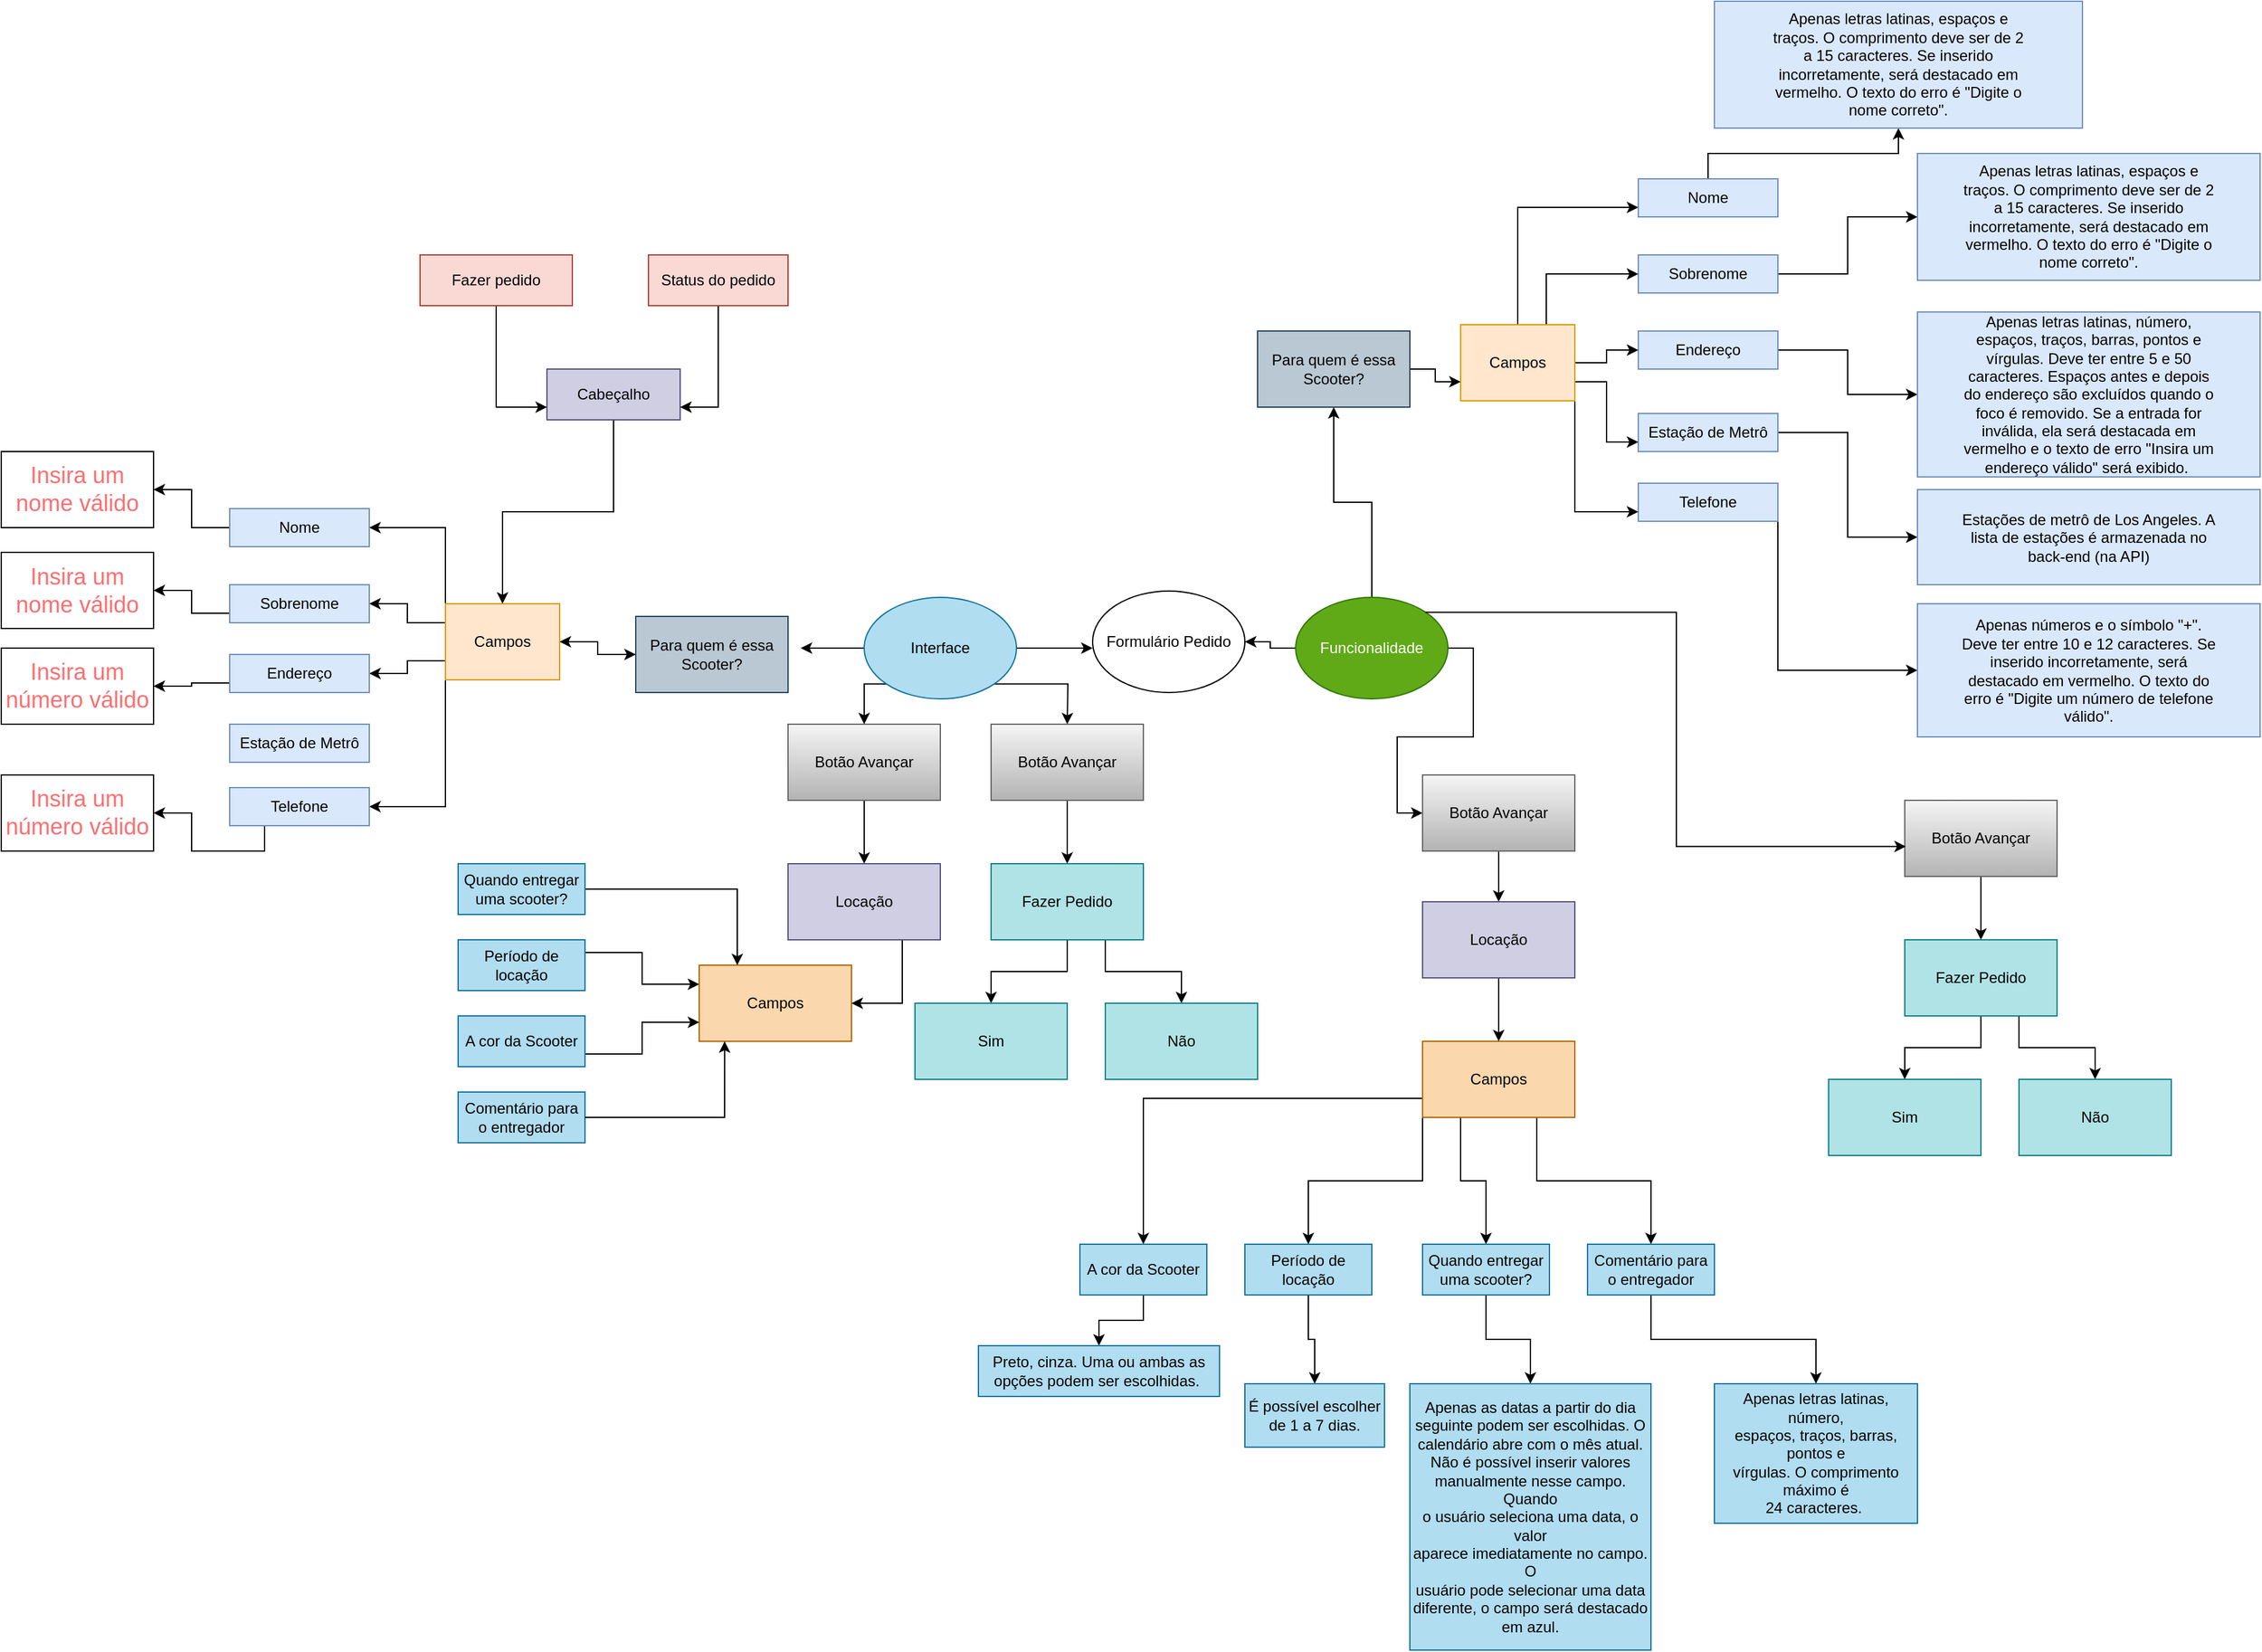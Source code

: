 <mxfile version="24.3.0" type="google">
  <diagram name="Страница — 1" id="ZIvHRaE6xj98YJD_3Kp9">
    <mxGraphModel grid="1" page="1" gridSize="10" guides="1" tooltips="1" connect="1" arrows="1" fold="1" pageScale="1" pageWidth="827" pageHeight="1169" math="0" shadow="0">
      <root>
        <mxCell id="0" />
        <mxCell id="1" parent="0" />
        <mxCell id="jHa4SxAEAKlIV_cknHeT-3" value="Formulário Pedido" style="ellipse;whiteSpace=wrap;html=1;" vertex="1" parent="1">
          <mxGeometry x="1180" y="585" width="120" height="80" as="geometry" />
        </mxCell>
        <mxCell id="jHa4SxAEAKlIV_cknHeT-9" style="edgeStyle=orthogonalEdgeStyle;rounded=0;orthogonalLoop=1;jettySize=auto;html=1;exitX=1;exitY=0.5;exitDx=0;exitDy=0;" edge="1" parent="1" source="jHa4SxAEAKlIV_cknHeT-4">
          <mxGeometry relative="1" as="geometry">
            <mxPoint x="1180" y="630" as="targetPoint" />
          </mxGeometry>
        </mxCell>
        <mxCell id="jHa4SxAEAKlIV_cknHeT-36" style="edgeStyle=orthogonalEdgeStyle;rounded=0;orthogonalLoop=1;jettySize=auto;html=1;exitX=0;exitY=0.5;exitDx=0;exitDy=0;entryX=1;entryY=0.5;entryDx=0;entryDy=0;" edge="1" parent="1" source="jHa4SxAEAKlIV_cknHeT-37" target="jHa4SxAEAKlIV_cknHeT-10">
          <mxGeometry relative="1" as="geometry" />
        </mxCell>
        <mxCell id="jHa4SxAEAKlIV_cknHeT-40" style="edgeStyle=orthogonalEdgeStyle;rounded=0;orthogonalLoop=1;jettySize=auto;html=1;exitX=0;exitY=0.5;exitDx=0;exitDy=0;" edge="1" parent="1" source="jHa4SxAEAKlIV_cknHeT-4">
          <mxGeometry relative="1" as="geometry">
            <mxPoint x="950" y="630" as="targetPoint" />
          </mxGeometry>
        </mxCell>
        <mxCell id="jHa4SxAEAKlIV_cknHeT-70" style="edgeStyle=orthogonalEdgeStyle;rounded=0;orthogonalLoop=1;jettySize=auto;html=1;exitX=0;exitY=1;exitDx=0;exitDy=0;entryX=0.5;entryY=0;entryDx=0;entryDy=0;" edge="1" parent="1" source="jHa4SxAEAKlIV_cknHeT-4" target="jHa4SxAEAKlIV_cknHeT-15">
          <mxGeometry relative="1" as="geometry" />
        </mxCell>
        <mxCell id="jHa4SxAEAKlIV_cknHeT-74" style="edgeStyle=orthogonalEdgeStyle;rounded=0;orthogonalLoop=1;jettySize=auto;html=1;exitX=1;exitY=1;exitDx=0;exitDy=0;" edge="1" parent="1" source="jHa4SxAEAKlIV_cknHeT-4">
          <mxGeometry relative="1" as="geometry">
            <mxPoint x="1160" y="690" as="targetPoint" />
          </mxGeometry>
        </mxCell>
        <mxCell id="jHa4SxAEAKlIV_cknHeT-4" value="Interface" style="ellipse;whiteSpace=wrap;html=1;fillColor=#b1ddf0;strokeColor=#10739e;" vertex="1" parent="1">
          <mxGeometry x="1000" y="590" width="120" height="80" as="geometry" />
        </mxCell>
        <mxCell id="jHa4SxAEAKlIV_cknHeT-149" style="edgeStyle=orthogonalEdgeStyle;rounded=0;orthogonalLoop=1;jettySize=auto;html=1;exitX=0.5;exitY=0;exitDx=0;exitDy=0;entryX=0.5;entryY=1;entryDx=0;entryDy=0;" edge="1" parent="1" source="jHa4SxAEAKlIV_cknHeT-5" target="jHa4SxAEAKlIV_cknHeT-146">
          <mxGeometry relative="1" as="geometry" />
        </mxCell>
        <mxCell id="jHa4SxAEAKlIV_cknHeT-150" style="edgeStyle=orthogonalEdgeStyle;rounded=0;orthogonalLoop=1;jettySize=auto;html=1;exitX=0;exitY=0.5;exitDx=0;exitDy=0;entryX=1;entryY=0.5;entryDx=0;entryDy=0;" edge="1" parent="1" source="jHa4SxAEAKlIV_cknHeT-5" target="jHa4SxAEAKlIV_cknHeT-3">
          <mxGeometry relative="1" as="geometry" />
        </mxCell>
        <mxCell id="jHa4SxAEAKlIV_cknHeT-168" style="edgeStyle=orthogonalEdgeStyle;rounded=0;orthogonalLoop=1;jettySize=auto;html=1;exitX=1;exitY=0.5;exitDx=0;exitDy=0;entryX=0;entryY=0.5;entryDx=0;entryDy=0;" edge="1" parent="1" source="jHa4SxAEAKlIV_cknHeT-5" target="jHa4SxAEAKlIV_cknHeT-152">
          <mxGeometry relative="1" as="geometry" />
        </mxCell>
        <mxCell id="jHa4SxAEAKlIV_cknHeT-5" value="Funcionalidade" style="ellipse;whiteSpace=wrap;html=1;fillColor=#60a917;fontColor=#ffffff;strokeColor=#2D7600;" vertex="1" parent="1">
          <mxGeometry x="1340" y="590" width="120" height="80" as="geometry" />
        </mxCell>
        <mxCell id="jHa4SxAEAKlIV_cknHeT-28" style="edgeStyle=orthogonalEdgeStyle;rounded=0;orthogonalLoop=1;jettySize=auto;html=1;exitX=0;exitY=0;exitDx=0;exitDy=0;entryX=1;entryY=0.5;entryDx=0;entryDy=0;" edge="1" parent="1" source="jHa4SxAEAKlIV_cknHeT-10" target="jHa4SxAEAKlIV_cknHeT-11">
          <mxGeometry relative="1" as="geometry" />
        </mxCell>
        <mxCell id="jHa4SxAEAKlIV_cknHeT-29" style="edgeStyle=orthogonalEdgeStyle;rounded=0;orthogonalLoop=1;jettySize=auto;html=1;exitX=0;exitY=0.25;exitDx=0;exitDy=0;entryX=1;entryY=0.5;entryDx=0;entryDy=0;" edge="1" parent="1" source="jHa4SxAEAKlIV_cknHeT-10" target="jHa4SxAEAKlIV_cknHeT-16">
          <mxGeometry relative="1" as="geometry" />
        </mxCell>
        <mxCell id="jHa4SxAEAKlIV_cknHeT-33" style="edgeStyle=orthogonalEdgeStyle;rounded=0;orthogonalLoop=1;jettySize=auto;html=1;exitX=0;exitY=0.75;exitDx=0;exitDy=0;entryX=1;entryY=0.5;entryDx=0;entryDy=0;" edge="1" parent="1" source="jHa4SxAEAKlIV_cknHeT-10" target="jHa4SxAEAKlIV_cknHeT-18">
          <mxGeometry relative="1" as="geometry" />
        </mxCell>
        <mxCell id="jHa4SxAEAKlIV_cknHeT-35" style="edgeStyle=orthogonalEdgeStyle;rounded=0;orthogonalLoop=1;jettySize=auto;html=1;exitX=0;exitY=1;exitDx=0;exitDy=0;entryX=1;entryY=0.5;entryDx=0;entryDy=0;" edge="1" parent="1" source="jHa4SxAEAKlIV_cknHeT-10" target="jHa4SxAEAKlIV_cknHeT-34">
          <mxGeometry relative="1" as="geometry" />
        </mxCell>
        <mxCell id="jHa4SxAEAKlIV_cknHeT-38" value="" style="edgeStyle=orthogonalEdgeStyle;rounded=0;orthogonalLoop=1;jettySize=auto;html=1;" edge="1" parent="1" source="jHa4SxAEAKlIV_cknHeT-10" target="jHa4SxAEAKlIV_cknHeT-37">
          <mxGeometry relative="1" as="geometry" />
        </mxCell>
        <mxCell id="jHa4SxAEAKlIV_cknHeT-10" value="Campos" style="rounded=0;whiteSpace=wrap;html=1;fillColor=#ffe6cc;strokeColor=#d79b00;" vertex="1" parent="1">
          <mxGeometry x="670" y="595" width="90" height="60" as="geometry" />
        </mxCell>
        <mxCell id="jHa4SxAEAKlIV_cknHeT-202" value="" style="edgeStyle=orthogonalEdgeStyle;rounded=0;orthogonalLoop=1;jettySize=auto;html=1;" edge="1" parent="1" source="jHa4SxAEAKlIV_cknHeT-11" target="jHa4SxAEAKlIV_cknHeT-201">
          <mxGeometry relative="1" as="geometry" />
        </mxCell>
        <mxCell id="jHa4SxAEAKlIV_cknHeT-11" value="Nome" style="rounded=0;whiteSpace=wrap;html=1;fillColor=#dae8fc;strokeColor=#6c8ebf;" vertex="1" parent="1">
          <mxGeometry x="500" y="520" width="110" height="30" as="geometry" />
        </mxCell>
        <mxCell id="jHa4SxAEAKlIV_cknHeT-72" value="" style="edgeStyle=orthogonalEdgeStyle;rounded=0;orthogonalLoop=1;jettySize=auto;html=1;" edge="1" parent="1" source="jHa4SxAEAKlIV_cknHeT-15" target="jHa4SxAEAKlIV_cknHeT-71">
          <mxGeometry relative="1" as="geometry" />
        </mxCell>
        <mxCell id="jHa4SxAEAKlIV_cknHeT-15" value="Botão Avançar" style="rounded=0;whiteSpace=wrap;html=1;fillColor=#f5f5f5;gradientColor=#b3b3b3;strokeColor=#666666;" vertex="1" parent="1">
          <mxGeometry x="940" y="690" width="120" height="60" as="geometry" />
        </mxCell>
        <mxCell id="jHa4SxAEAKlIV_cknHeT-217" style="edgeStyle=orthogonalEdgeStyle;rounded=0;orthogonalLoop=1;jettySize=auto;html=1;exitX=0;exitY=0.75;exitDx=0;exitDy=0;entryX=1;entryY=0.5;entryDx=0;entryDy=0;" edge="1" parent="1" source="jHa4SxAEAKlIV_cknHeT-16" target="jHa4SxAEAKlIV_cknHeT-208">
          <mxGeometry relative="1" as="geometry" />
        </mxCell>
        <mxCell id="jHa4SxAEAKlIV_cknHeT-16" value="Sobrenome" style="rounded=0;whiteSpace=wrap;html=1;fillColor=#dae8fc;strokeColor=#6c8ebf;" vertex="1" parent="1">
          <mxGeometry x="500" y="580" width="110" height="30" as="geometry" />
        </mxCell>
        <mxCell id="jHa4SxAEAKlIV_cknHeT-216" style="edgeStyle=orthogonalEdgeStyle;rounded=0;orthogonalLoop=1;jettySize=auto;html=1;exitX=0;exitY=0.75;exitDx=0;exitDy=0;entryX=1;entryY=0.5;entryDx=0;entryDy=0;" edge="1" parent="1" source="jHa4SxAEAKlIV_cknHeT-18" target="jHa4SxAEAKlIV_cknHeT-210">
          <mxGeometry relative="1" as="geometry" />
        </mxCell>
        <mxCell id="jHa4SxAEAKlIV_cknHeT-18" value="Endereço" style="rounded=0;whiteSpace=wrap;html=1;fillColor=#dae8fc;strokeColor=#6c8ebf;" vertex="1" parent="1">
          <mxGeometry x="500" y="635" width="110" height="30" as="geometry" />
        </mxCell>
        <mxCell id="jHa4SxAEAKlIV_cknHeT-19" value="&lt;div&gt;&lt;br&gt;&lt;/div&gt;Estação de Metrô&lt;div&gt;&lt;br&gt;&lt;/div&gt;" style="rounded=0;whiteSpace=wrap;html=1;fillColor=#dae8fc;strokeColor=#6c8ebf;" vertex="1" parent="1">
          <mxGeometry x="500" y="690" width="110" height="30" as="geometry" />
        </mxCell>
        <mxCell id="jHa4SxAEAKlIV_cknHeT-27" style="edgeStyle=orthogonalEdgeStyle;rounded=0;orthogonalLoop=1;jettySize=auto;html=1;exitX=0.5;exitY=1;exitDx=0;exitDy=0;entryX=0.5;entryY=0;entryDx=0;entryDy=0;" edge="1" parent="1" source="jHa4SxAEAKlIV_cknHeT-20" target="jHa4SxAEAKlIV_cknHeT-10">
          <mxGeometry relative="1" as="geometry" />
        </mxCell>
        <mxCell id="jHa4SxAEAKlIV_cknHeT-20" value="Cabeçalho" style="rounded=0;whiteSpace=wrap;html=1;fillColor=#d0cee2;strokeColor=#56517e;" vertex="1" parent="1">
          <mxGeometry x="750" y="410" width="105" height="40" as="geometry" />
        </mxCell>
        <mxCell id="jHa4SxAEAKlIV_cknHeT-26" style="edgeStyle=orthogonalEdgeStyle;rounded=0;orthogonalLoop=1;jettySize=auto;html=1;exitX=0.5;exitY=1;exitDx=0;exitDy=0;entryX=1;entryY=0.75;entryDx=0;entryDy=0;" edge="1" parent="1" source="jHa4SxAEAKlIV_cknHeT-21" target="jHa4SxAEAKlIV_cknHeT-20">
          <mxGeometry relative="1" as="geometry" />
        </mxCell>
        <mxCell id="jHa4SxAEAKlIV_cknHeT-21" value="Status do pedido" style="rounded=0;whiteSpace=wrap;html=1;fillColor=#fad9d5;strokeColor=#ae4132;" vertex="1" parent="1">
          <mxGeometry x="830" y="320" width="110" height="40" as="geometry" />
        </mxCell>
        <mxCell id="jHa4SxAEAKlIV_cknHeT-25" style="edgeStyle=orthogonalEdgeStyle;rounded=0;orthogonalLoop=1;jettySize=auto;html=1;exitX=0.5;exitY=1;exitDx=0;exitDy=0;entryX=0;entryY=0.75;entryDx=0;entryDy=0;" edge="1" parent="1" source="jHa4SxAEAKlIV_cknHeT-22" target="jHa4SxAEAKlIV_cknHeT-20">
          <mxGeometry relative="1" as="geometry" />
        </mxCell>
        <mxCell id="jHa4SxAEAKlIV_cknHeT-22" value="Fazer pedido" style="rounded=0;whiteSpace=wrap;html=1;fillColor=#fad9d5;strokeColor=#ae4132;" vertex="1" parent="1">
          <mxGeometry x="650" y="320" width="120" height="40" as="geometry" />
        </mxCell>
        <mxCell id="jHa4SxAEAKlIV_cknHeT-214" style="edgeStyle=orthogonalEdgeStyle;rounded=0;orthogonalLoop=1;jettySize=auto;html=1;exitX=0.25;exitY=1;exitDx=0;exitDy=0;entryX=1;entryY=0.5;entryDx=0;entryDy=0;" edge="1" parent="1" source="jHa4SxAEAKlIV_cknHeT-34" target="jHa4SxAEAKlIV_cknHeT-212">
          <mxGeometry relative="1" as="geometry" />
        </mxCell>
        <mxCell id="jHa4SxAEAKlIV_cknHeT-34" value="Telefone" style="rounded=0;whiteSpace=wrap;html=1;fillColor=#dae8fc;strokeColor=#6c8ebf;" vertex="1" parent="1">
          <mxGeometry x="500" y="740" width="110" height="30" as="geometry" />
        </mxCell>
        <mxCell id="jHa4SxAEAKlIV_cknHeT-37" value="Para quem é essa Scooter?" style="whiteSpace=wrap;html=1;fillColor=#bac8d3;strokeColor=#23445d;rounded=0;" vertex="1" parent="1">
          <mxGeometry x="820" y="605" width="120" height="60" as="geometry" />
        </mxCell>
        <mxCell id="jHa4SxAEAKlIV_cknHeT-43" value="Campos" style="rounded=0;whiteSpace=wrap;html=1;fillColor=#fad7ac;strokeColor=#b46504;" vertex="1" parent="1">
          <mxGeometry x="870" y="880" width="120" height="60" as="geometry" />
        </mxCell>
        <mxCell id="jHa4SxAEAKlIV_cknHeT-50" style="edgeStyle=orthogonalEdgeStyle;rounded=0;orthogonalLoop=1;jettySize=auto;html=1;exitX=1;exitY=0.5;exitDx=0;exitDy=0;entryX=0.25;entryY=0;entryDx=0;entryDy=0;" edge="1" parent="1" source="jHa4SxAEAKlIV_cknHeT-48" target="jHa4SxAEAKlIV_cknHeT-43">
          <mxGeometry relative="1" as="geometry" />
        </mxCell>
        <mxCell id="jHa4SxAEAKlIV_cknHeT-48" value="Quando entregar uma scooter?" style="rounded=0;whiteSpace=wrap;html=1;fillColor=#b1ddf0;strokeColor=#10739e;" vertex="1" parent="1">
          <mxGeometry x="680" y="800" width="100" height="40" as="geometry" />
        </mxCell>
        <mxCell id="jHa4SxAEAKlIV_cknHeT-61" style="edgeStyle=orthogonalEdgeStyle;rounded=0;orthogonalLoop=1;jettySize=auto;html=1;exitX=1;exitY=0.25;exitDx=0;exitDy=0;entryX=0;entryY=0.25;entryDx=0;entryDy=0;" edge="1" parent="1" source="jHa4SxAEAKlIV_cknHeT-51" target="jHa4SxAEAKlIV_cknHeT-43">
          <mxGeometry relative="1" as="geometry" />
        </mxCell>
        <mxCell id="jHa4SxAEAKlIV_cknHeT-51" value="Período de locação" style="rounded=0;whiteSpace=wrap;html=1;fillColor=#b1ddf0;strokeColor=#10739e;" vertex="1" parent="1">
          <mxGeometry x="680" y="860" width="100" height="40" as="geometry" />
        </mxCell>
        <mxCell id="jHa4SxAEAKlIV_cknHeT-179" style="edgeStyle=orthogonalEdgeStyle;rounded=0;orthogonalLoop=1;jettySize=auto;html=1;exitX=1;exitY=0.75;exitDx=0;exitDy=0;entryX=0;entryY=0.75;entryDx=0;entryDy=0;" edge="1" parent="1" source="jHa4SxAEAKlIV_cknHeT-52" target="jHa4SxAEAKlIV_cknHeT-43">
          <mxGeometry relative="1" as="geometry" />
        </mxCell>
        <mxCell id="jHa4SxAEAKlIV_cknHeT-52" value="A cor da Scooter" style="rounded=0;whiteSpace=wrap;html=1;fillColor=#b1ddf0;strokeColor=#10739e;" vertex="1" parent="1">
          <mxGeometry x="680" y="920" width="100" height="40" as="geometry" />
        </mxCell>
        <mxCell id="jHa4SxAEAKlIV_cknHeT-53" value="Comentário para o entregador" style="rounded=0;whiteSpace=wrap;html=1;fillColor=#b1ddf0;strokeColor=#10739e;" vertex="1" parent="1">
          <mxGeometry x="680" y="980" width="100" height="40" as="geometry" />
        </mxCell>
        <mxCell id="jHa4SxAEAKlIV_cknHeT-63" style="edgeStyle=orthogonalEdgeStyle;rounded=0;orthogonalLoop=1;jettySize=auto;html=1;exitX=1;exitY=0.5;exitDx=0;exitDy=0;entryX=0.167;entryY=1;entryDx=0;entryDy=0;entryPerimeter=0;" edge="1" parent="1" source="jHa4SxAEAKlIV_cknHeT-53" target="jHa4SxAEAKlIV_cknHeT-43">
          <mxGeometry relative="1" as="geometry" />
        </mxCell>
        <mxCell id="jHa4SxAEAKlIV_cknHeT-73" style="edgeStyle=orthogonalEdgeStyle;rounded=0;orthogonalLoop=1;jettySize=auto;html=1;exitX=0.75;exitY=1;exitDx=0;exitDy=0;entryX=1;entryY=0.5;entryDx=0;entryDy=0;" edge="1" parent="1" source="jHa4SxAEAKlIV_cknHeT-71" target="jHa4SxAEAKlIV_cknHeT-43">
          <mxGeometry relative="1" as="geometry" />
        </mxCell>
        <mxCell id="jHa4SxAEAKlIV_cknHeT-71" value="Locação" style="rounded=0;whiteSpace=wrap;html=1;fillColor=#d0cee2;strokeColor=#56517e;" vertex="1" parent="1">
          <mxGeometry x="940" y="800" width="120" height="60" as="geometry" />
        </mxCell>
        <mxCell id="jHa4SxAEAKlIV_cknHeT-78" value="" style="edgeStyle=orthogonalEdgeStyle;rounded=0;orthogonalLoop=1;jettySize=auto;html=1;" edge="1" parent="1" source="jHa4SxAEAKlIV_cknHeT-75" target="jHa4SxAEAKlIV_cknHeT-77">
          <mxGeometry relative="1" as="geometry" />
        </mxCell>
        <mxCell id="jHa4SxAEAKlIV_cknHeT-75" value="Botão Avançar" style="rounded=0;whiteSpace=wrap;html=1;fillColor=#f5f5f5;gradientColor=#b3b3b3;strokeColor=#666666;" vertex="1" parent="1">
          <mxGeometry x="1100" y="690" width="120" height="60" as="geometry" />
        </mxCell>
        <mxCell id="jHa4SxAEAKlIV_cknHeT-80" value="" style="edgeStyle=orthogonalEdgeStyle;rounded=0;orthogonalLoop=1;jettySize=auto;html=1;" edge="1" parent="1" source="jHa4SxAEAKlIV_cknHeT-77" target="jHa4SxAEAKlIV_cknHeT-79">
          <mxGeometry relative="1" as="geometry" />
        </mxCell>
        <mxCell id="jHa4SxAEAKlIV_cknHeT-83" style="edgeStyle=orthogonalEdgeStyle;rounded=0;orthogonalLoop=1;jettySize=auto;html=1;exitX=0.75;exitY=1;exitDx=0;exitDy=0;entryX=0.5;entryY=0;entryDx=0;entryDy=0;" edge="1" parent="1" source="jHa4SxAEAKlIV_cknHeT-77" target="jHa4SxAEAKlIV_cknHeT-81">
          <mxGeometry relative="1" as="geometry" />
        </mxCell>
        <mxCell id="jHa4SxAEAKlIV_cknHeT-77" value="Fazer Pedido" style="rounded=0;whiteSpace=wrap;html=1;fillColor=#b0e3e6;strokeColor=#0e8088;" vertex="1" parent="1">
          <mxGeometry x="1100" y="800" width="120" height="60" as="geometry" />
        </mxCell>
        <mxCell id="jHa4SxAEAKlIV_cknHeT-79" value="Sim" style="rounded=0;whiteSpace=wrap;html=1;fillColor=#b0e3e6;strokeColor=#0e8088;" vertex="1" parent="1">
          <mxGeometry x="1040" y="910" width="120" height="60" as="geometry" />
        </mxCell>
        <mxCell id="jHa4SxAEAKlIV_cknHeT-81" value="Não" style="rounded=0;whiteSpace=wrap;html=1;fillColor=#b0e3e6;strokeColor=#0e8088;" vertex="1" parent="1">
          <mxGeometry x="1190" y="910" width="120" height="60" as="geometry" />
        </mxCell>
        <mxCell id="jHa4SxAEAKlIV_cknHeT-123" value="" style="edgeStyle=orthogonalEdgeStyle;rounded=0;orthogonalLoop=1;jettySize=auto;html=1;" edge="1" parent="1" source="jHa4SxAEAKlIV_cknHeT-93" target="jHa4SxAEAKlIV_cknHeT-122">
          <mxGeometry relative="1" as="geometry" />
        </mxCell>
        <mxCell id="jHa4SxAEAKlIV_cknHeT-93" value="Nome" style="rounded=0;whiteSpace=wrap;html=1;fillColor=#dae8fc;strokeColor=#6c8ebf;" vertex="1" parent="1">
          <mxGeometry x="1610" y="260" width="110" height="30" as="geometry" />
        </mxCell>
        <mxCell id="jHa4SxAEAKlIV_cknHeT-126" value="" style="edgeStyle=orthogonalEdgeStyle;rounded=0;orthogonalLoop=1;jettySize=auto;html=1;" edge="1" parent="1" source="jHa4SxAEAKlIV_cknHeT-94" target="jHa4SxAEAKlIV_cknHeT-125">
          <mxGeometry relative="1" as="geometry" />
        </mxCell>
        <mxCell id="jHa4SxAEAKlIV_cknHeT-94" value="Sobrenome" style="rounded=0;whiteSpace=wrap;html=1;fillColor=#dae8fc;strokeColor=#6c8ebf;" vertex="1" parent="1">
          <mxGeometry x="1610" y="320" width="110" height="30" as="geometry" />
        </mxCell>
        <mxCell id="jHa4SxAEAKlIV_cknHeT-128" value="" style="edgeStyle=orthogonalEdgeStyle;rounded=0;orthogonalLoop=1;jettySize=auto;html=1;" edge="1" parent="1" source="jHa4SxAEAKlIV_cknHeT-95" target="jHa4SxAEAKlIV_cknHeT-127">
          <mxGeometry relative="1" as="geometry" />
        </mxCell>
        <mxCell id="jHa4SxAEAKlIV_cknHeT-95" value="Endereço" style="rounded=0;whiteSpace=wrap;html=1;fillColor=#dae8fc;strokeColor=#6c8ebf;" vertex="1" parent="1">
          <mxGeometry x="1610" y="380" width="110" height="30" as="geometry" />
        </mxCell>
        <mxCell id="jHa4SxAEAKlIV_cknHeT-133" style="edgeStyle=orthogonalEdgeStyle;rounded=0;orthogonalLoop=1;jettySize=auto;html=1;exitX=1;exitY=0.5;exitDx=0;exitDy=0;entryX=0;entryY=0.5;entryDx=0;entryDy=0;" edge="1" parent="1" source="jHa4SxAEAKlIV_cknHeT-96" target="jHa4SxAEAKlIV_cknHeT-131">
          <mxGeometry relative="1" as="geometry" />
        </mxCell>
        <mxCell id="jHa4SxAEAKlIV_cknHeT-96" value="&lt;div&gt;&lt;br&gt;&lt;/div&gt;Estação de Metrô&lt;div&gt;&lt;br&gt;&lt;/div&gt;" style="rounded=0;whiteSpace=wrap;html=1;fillColor=#dae8fc;strokeColor=#6c8ebf;" vertex="1" parent="1">
          <mxGeometry x="1610" y="445" width="110" height="30" as="geometry" />
        </mxCell>
        <mxCell id="jHa4SxAEAKlIV_cknHeT-138" style="edgeStyle=orthogonalEdgeStyle;rounded=0;orthogonalLoop=1;jettySize=auto;html=1;exitX=1;exitY=1;exitDx=0;exitDy=0;entryX=0;entryY=0.5;entryDx=0;entryDy=0;" edge="1" parent="1" source="jHa4SxAEAKlIV_cknHeT-97" target="jHa4SxAEAKlIV_cknHeT-135">
          <mxGeometry relative="1" as="geometry" />
        </mxCell>
        <mxCell id="jHa4SxAEAKlIV_cknHeT-97" value="Telefone" style="rounded=0;whiteSpace=wrap;html=1;fillColor=#dae8fc;strokeColor=#6c8ebf;" vertex="1" parent="1">
          <mxGeometry x="1610" y="500" width="110" height="30" as="geometry" />
        </mxCell>
        <mxCell id="jHa4SxAEAKlIV_cknHeT-118" value="Para quem é essa Scooter?" style="whiteSpace=wrap;html=1;fillColor=#bac8d3;strokeColor=#23445d;rounded=0;" vertex="1" parent="1">
          <mxGeometry x="820" y="605" width="120" height="60" as="geometry" />
        </mxCell>
        <mxCell id="jHa4SxAEAKlIV_cknHeT-122" value="Apenas letras latinas, espaços e&lt;br/&gt;traços. O comprimento deve ser de 2&lt;br/&gt;a 15 caracteres. Se inserido&lt;br/&gt;incorretamente, será destacado em&lt;br/&gt;vermelho. O texto do erro é &quot;Digite o&lt;br/&gt;nome correto&quot;." style="whiteSpace=wrap;html=1;fillColor=#dae8fc;strokeColor=#6c8ebf;rounded=0;" vertex="1" parent="1">
          <mxGeometry x="1670" y="120" width="290" height="100" as="geometry" />
        </mxCell>
        <mxCell id="jHa4SxAEAKlIV_cknHeT-125" value="Apenas letras latinas, espaços e&lt;br/&gt;traços. O comprimento deve ser de 2&lt;br/&gt;a 15 caracteres. Se inserido&lt;br/&gt;incorretamente, será destacado em&lt;br/&gt;vermelho. O texto do erro é &quot;Digite o&lt;br/&gt;nome correto&quot;." style="whiteSpace=wrap;html=1;fillColor=#dae8fc;strokeColor=#6c8ebf;rounded=0;" vertex="1" parent="1">
          <mxGeometry x="1830" y="240" width="270" height="100" as="geometry" />
        </mxCell>
        <mxCell id="jHa4SxAEAKlIV_cknHeT-127" value="Apenas letras latinas, número,&lt;br/&gt;espaços, traços, barras, pontos e&lt;br/&gt;vírgulas. Deve ter entre 5 e 50&lt;br/&gt;caracteres. Espaços antes e depois&lt;br/&gt;do endereço são excluídos quando o&lt;br/&gt;foco é removido. Se a entrada for&lt;br/&gt;inválida, ela será destacada em&lt;br/&gt;vermelho e o texto de erro &quot;Insira um&lt;br/&gt;endereço válido&quot; será exibido.&amp;nbsp;" style="whiteSpace=wrap;html=1;fillColor=#dae8fc;strokeColor=#6c8ebf;rounded=0;" vertex="1" parent="1">
          <mxGeometry x="1830" y="365" width="270" height="130" as="geometry" />
        </mxCell>
        <mxCell id="jHa4SxAEAKlIV_cknHeT-131" value="Estações de metrô de Los Angeles. A&lt;br/&gt;lista de estações é armazenada no&lt;br/&gt;back-end (na API)" style="whiteSpace=wrap;html=1;fillColor=#dae8fc;strokeColor=#6c8ebf;rounded=0;" vertex="1" parent="1">
          <mxGeometry x="1830" y="505" width="270" height="75" as="geometry" />
        </mxCell>
        <mxCell id="jHa4SxAEAKlIV_cknHeT-135" value="Apenas números e o símbolo &quot;+&quot;.&lt;br/&gt;Deve ter entre 10 e 12 caracteres. Se&lt;br/&gt;inserido incorretamente, será&lt;br/&gt;destacado em vermelho. O texto do&lt;br/&gt;erro é &quot;Digite um número de telefone&lt;br/&gt;válido&quot;." style="whiteSpace=wrap;html=1;fillColor=#dae8fc;strokeColor=#6c8ebf;rounded=0;" vertex="1" parent="1">
          <mxGeometry x="1830" y="595" width="270" height="105" as="geometry" />
        </mxCell>
        <mxCell id="jHa4SxAEAKlIV_cknHeT-141" style="edgeStyle=orthogonalEdgeStyle;rounded=0;orthogonalLoop=1;jettySize=auto;html=1;exitX=0.5;exitY=0;exitDx=0;exitDy=0;entryX=0;entryY=0.75;entryDx=0;entryDy=0;" edge="1" parent="1" source="jHa4SxAEAKlIV_cknHeT-139" target="jHa4SxAEAKlIV_cknHeT-93">
          <mxGeometry relative="1" as="geometry" />
        </mxCell>
        <mxCell id="jHa4SxAEAKlIV_cknHeT-142" style="edgeStyle=orthogonalEdgeStyle;rounded=0;orthogonalLoop=1;jettySize=auto;html=1;exitX=0.75;exitY=0;exitDx=0;exitDy=0;entryX=0;entryY=0.5;entryDx=0;entryDy=0;" edge="1" parent="1" source="jHa4SxAEAKlIV_cknHeT-139" target="jHa4SxAEAKlIV_cknHeT-94">
          <mxGeometry relative="1" as="geometry" />
        </mxCell>
        <mxCell id="jHa4SxAEAKlIV_cknHeT-143" style="edgeStyle=orthogonalEdgeStyle;rounded=0;orthogonalLoop=1;jettySize=auto;html=1;exitX=1;exitY=0.5;exitDx=0;exitDy=0;entryX=0;entryY=0.5;entryDx=0;entryDy=0;" edge="1" parent="1" source="jHa4SxAEAKlIV_cknHeT-139" target="jHa4SxAEAKlIV_cknHeT-95">
          <mxGeometry relative="1" as="geometry" />
        </mxCell>
        <mxCell id="jHa4SxAEAKlIV_cknHeT-144" style="edgeStyle=orthogonalEdgeStyle;rounded=0;orthogonalLoop=1;jettySize=auto;html=1;exitX=1;exitY=0.75;exitDx=0;exitDy=0;entryX=0;entryY=0.75;entryDx=0;entryDy=0;" edge="1" parent="1" source="jHa4SxAEAKlIV_cknHeT-139" target="jHa4SxAEAKlIV_cknHeT-96">
          <mxGeometry relative="1" as="geometry" />
        </mxCell>
        <mxCell id="jHa4SxAEAKlIV_cknHeT-145" style="edgeStyle=orthogonalEdgeStyle;rounded=0;orthogonalLoop=1;jettySize=auto;html=1;exitX=1;exitY=1;exitDx=0;exitDy=0;entryX=0;entryY=0.75;entryDx=0;entryDy=0;" edge="1" parent="1" source="jHa4SxAEAKlIV_cknHeT-139" target="jHa4SxAEAKlIV_cknHeT-97">
          <mxGeometry relative="1" as="geometry" />
        </mxCell>
        <mxCell id="jHa4SxAEAKlIV_cknHeT-139" value="Campos" style="rounded=0;whiteSpace=wrap;html=1;fillColor=#ffe6cc;strokeColor=#d79b00;" vertex="1" parent="1">
          <mxGeometry x="1470" y="375" width="90" height="60" as="geometry" />
        </mxCell>
        <mxCell id="jHa4SxAEAKlIV_cknHeT-148" style="edgeStyle=orthogonalEdgeStyle;rounded=0;orthogonalLoop=1;jettySize=auto;html=1;exitX=1;exitY=0.5;exitDx=0;exitDy=0;entryX=0;entryY=0.75;entryDx=0;entryDy=0;" edge="1" parent="1" source="jHa4SxAEAKlIV_cknHeT-146" target="jHa4SxAEAKlIV_cknHeT-139">
          <mxGeometry relative="1" as="geometry" />
        </mxCell>
        <mxCell id="jHa4SxAEAKlIV_cknHeT-146" value="Para quem é essa Scooter?" style="whiteSpace=wrap;html=1;fillColor=#bac8d3;strokeColor=#23445d;rounded=0;" vertex="1" parent="1">
          <mxGeometry x="1310" y="380" width="120" height="60" as="geometry" />
        </mxCell>
        <mxCell id="jHa4SxAEAKlIV_cknHeT-151" value="" style="edgeStyle=orthogonalEdgeStyle;rounded=0;orthogonalLoop=1;jettySize=auto;html=1;" edge="1" parent="1" source="jHa4SxAEAKlIV_cknHeT-152" target="jHa4SxAEAKlIV_cknHeT-159">
          <mxGeometry relative="1" as="geometry" />
        </mxCell>
        <mxCell id="jHa4SxAEAKlIV_cknHeT-152" value="Botão Avançar" style="rounded=0;whiteSpace=wrap;html=1;fillColor=#f5f5f5;gradientColor=#b3b3b3;strokeColor=#666666;" vertex="1" parent="1">
          <mxGeometry x="1440" y="730" width="120" height="60" as="geometry" />
        </mxCell>
        <mxCell id="jHa4SxAEAKlIV_cknHeT-181" style="edgeStyle=orthogonalEdgeStyle;rounded=0;orthogonalLoop=1;jettySize=auto;html=1;exitX=0;exitY=0.75;exitDx=0;exitDy=0;entryX=0.5;entryY=0;entryDx=0;entryDy=0;" edge="1" parent="1" source="jHa4SxAEAKlIV_cknHeT-153" target="jHa4SxAEAKlIV_cknHeT-176">
          <mxGeometry relative="1" as="geometry" />
        </mxCell>
        <mxCell id="jHa4SxAEAKlIV_cknHeT-182" style="edgeStyle=orthogonalEdgeStyle;rounded=0;orthogonalLoop=1;jettySize=auto;html=1;exitX=0;exitY=1;exitDx=0;exitDy=0;entryX=0.5;entryY=0;entryDx=0;entryDy=0;" edge="1" parent="1" source="jHa4SxAEAKlIV_cknHeT-153" target="jHa4SxAEAKlIV_cknHeT-175">
          <mxGeometry relative="1" as="geometry" />
        </mxCell>
        <mxCell id="jHa4SxAEAKlIV_cknHeT-183" style="edgeStyle=orthogonalEdgeStyle;rounded=0;orthogonalLoop=1;jettySize=auto;html=1;exitX=0.25;exitY=1;exitDx=0;exitDy=0;entryX=0.5;entryY=0;entryDx=0;entryDy=0;" edge="1" parent="1" source="jHa4SxAEAKlIV_cknHeT-153" target="jHa4SxAEAKlIV_cknHeT-174">
          <mxGeometry relative="1" as="geometry" />
        </mxCell>
        <mxCell id="jHa4SxAEAKlIV_cknHeT-184" style="edgeStyle=orthogonalEdgeStyle;rounded=0;orthogonalLoop=1;jettySize=auto;html=1;exitX=0.75;exitY=1;exitDx=0;exitDy=0;entryX=0.5;entryY=0;entryDx=0;entryDy=0;" edge="1" parent="1" source="jHa4SxAEAKlIV_cknHeT-153" target="jHa4SxAEAKlIV_cknHeT-177">
          <mxGeometry relative="1" as="geometry" />
        </mxCell>
        <mxCell id="jHa4SxAEAKlIV_cknHeT-153" value="Campos" style="rounded=0;whiteSpace=wrap;html=1;fillColor=#fad7ac;strokeColor=#b46504;" vertex="1" parent="1">
          <mxGeometry x="1440" y="940" width="120" height="60" as="geometry" />
        </mxCell>
        <mxCell id="jHa4SxAEAKlIV_cknHeT-170" style="edgeStyle=orthogonalEdgeStyle;rounded=0;orthogonalLoop=1;jettySize=auto;html=1;exitX=0.5;exitY=1;exitDx=0;exitDy=0;entryX=0.5;entryY=0;entryDx=0;entryDy=0;" edge="1" parent="1" source="jHa4SxAEAKlIV_cknHeT-159" target="jHa4SxAEAKlIV_cknHeT-153">
          <mxGeometry relative="1" as="geometry" />
        </mxCell>
        <mxCell id="jHa4SxAEAKlIV_cknHeT-159" value="Locação" style="rounded=0;whiteSpace=wrap;html=1;fillColor=#d0cee2;strokeColor=#56517e;" vertex="1" parent="1">
          <mxGeometry x="1440" y="830" width="120" height="60" as="geometry" />
        </mxCell>
        <mxCell id="jHa4SxAEAKlIV_cknHeT-160" value="" style="edgeStyle=orthogonalEdgeStyle;rounded=0;orthogonalLoop=1;jettySize=auto;html=1;" edge="1" parent="1" source="jHa4SxAEAKlIV_cknHeT-161" target="jHa4SxAEAKlIV_cknHeT-164">
          <mxGeometry relative="1" as="geometry" />
        </mxCell>
        <mxCell id="jHa4SxAEAKlIV_cknHeT-161" value="Botão Avançar" style="rounded=0;whiteSpace=wrap;html=1;fillColor=#f5f5f5;gradientColor=#b3b3b3;strokeColor=#666666;" vertex="1" parent="1">
          <mxGeometry x="1820" y="750" width="120" height="60" as="geometry" />
        </mxCell>
        <mxCell id="jHa4SxAEAKlIV_cknHeT-162" value="" style="edgeStyle=orthogonalEdgeStyle;rounded=0;orthogonalLoop=1;jettySize=auto;html=1;" edge="1" parent="1" source="jHa4SxAEAKlIV_cknHeT-164" target="jHa4SxAEAKlIV_cknHeT-165">
          <mxGeometry relative="1" as="geometry" />
        </mxCell>
        <mxCell id="jHa4SxAEAKlIV_cknHeT-163" style="edgeStyle=orthogonalEdgeStyle;rounded=0;orthogonalLoop=1;jettySize=auto;html=1;exitX=0.75;exitY=1;exitDx=0;exitDy=0;entryX=0.5;entryY=0;entryDx=0;entryDy=0;" edge="1" parent="1" source="jHa4SxAEAKlIV_cknHeT-164" target="jHa4SxAEAKlIV_cknHeT-166">
          <mxGeometry relative="1" as="geometry" />
        </mxCell>
        <mxCell id="jHa4SxAEAKlIV_cknHeT-164" value="Fazer Pedido" style="rounded=0;whiteSpace=wrap;html=1;fillColor=#b0e3e6;strokeColor=#0e8088;" vertex="1" parent="1">
          <mxGeometry x="1820" y="860" width="120" height="60" as="geometry" />
        </mxCell>
        <mxCell id="jHa4SxAEAKlIV_cknHeT-165" value="Sim" style="rounded=0;whiteSpace=wrap;html=1;fillColor=#b0e3e6;strokeColor=#0e8088;" vertex="1" parent="1">
          <mxGeometry x="1760" y="970" width="120" height="60" as="geometry" />
        </mxCell>
        <mxCell id="jHa4SxAEAKlIV_cknHeT-166" value="Não" style="rounded=0;whiteSpace=wrap;html=1;fillColor=#b0e3e6;strokeColor=#0e8088;" vertex="1" parent="1">
          <mxGeometry x="1910" y="970" width="120" height="60" as="geometry" />
        </mxCell>
        <mxCell id="jHa4SxAEAKlIV_cknHeT-190" value="" style="edgeStyle=orthogonalEdgeStyle;rounded=0;orthogonalLoop=1;jettySize=auto;html=1;" edge="1" parent="1" source="jHa4SxAEAKlIV_cknHeT-174" target="jHa4SxAEAKlIV_cknHeT-189">
          <mxGeometry relative="1" as="geometry" />
        </mxCell>
        <mxCell id="jHa4SxAEAKlIV_cknHeT-174" value="Quando entregar uma scooter?" style="rounded=0;whiteSpace=wrap;html=1;fillColor=#b1ddf0;strokeColor=#10739e;" vertex="1" parent="1">
          <mxGeometry x="1440" y="1100" width="100" height="40" as="geometry" />
        </mxCell>
        <mxCell id="jHa4SxAEAKlIV_cknHeT-188" value="" style="edgeStyle=orthogonalEdgeStyle;rounded=0;orthogonalLoop=1;jettySize=auto;html=1;" edge="1" parent="1" source="jHa4SxAEAKlIV_cknHeT-175" target="jHa4SxAEAKlIV_cknHeT-187">
          <mxGeometry relative="1" as="geometry" />
        </mxCell>
        <mxCell id="jHa4SxAEAKlIV_cknHeT-175" value="Período de locação" style="rounded=0;whiteSpace=wrap;html=1;fillColor=#b1ddf0;strokeColor=#10739e;" vertex="1" parent="1">
          <mxGeometry x="1300" y="1100" width="100" height="40" as="geometry" />
        </mxCell>
        <mxCell id="jHa4SxAEAKlIV_cknHeT-186" value="" style="edgeStyle=orthogonalEdgeStyle;rounded=0;orthogonalLoop=1;jettySize=auto;html=1;" edge="1" parent="1" source="jHa4SxAEAKlIV_cknHeT-176" target="jHa4SxAEAKlIV_cknHeT-185">
          <mxGeometry relative="1" as="geometry" />
        </mxCell>
        <mxCell id="jHa4SxAEAKlIV_cknHeT-176" value="A cor da Scooter" style="rounded=0;whiteSpace=wrap;html=1;fillColor=#b1ddf0;strokeColor=#10739e;" vertex="1" parent="1">
          <mxGeometry x="1170" y="1100" width="100" height="40" as="geometry" />
        </mxCell>
        <mxCell id="jHa4SxAEAKlIV_cknHeT-192" value="" style="edgeStyle=orthogonalEdgeStyle;rounded=0;orthogonalLoop=1;jettySize=auto;html=1;" edge="1" parent="1" source="jHa4SxAEAKlIV_cknHeT-177" target="jHa4SxAEAKlIV_cknHeT-191">
          <mxGeometry relative="1" as="geometry" />
        </mxCell>
        <mxCell id="jHa4SxAEAKlIV_cknHeT-177" value="Comentário para o entregador" style="rounded=0;whiteSpace=wrap;html=1;fillColor=#b1ddf0;strokeColor=#10739e;" vertex="1" parent="1">
          <mxGeometry x="1570" y="1100" width="100" height="40" as="geometry" />
        </mxCell>
        <mxCell id="jHa4SxAEAKlIV_cknHeT-185" value="Preto, cinza. Uma ou ambas as&lt;br/&gt;opções podem ser escolhidas.&amp;nbsp;" style="whiteSpace=wrap;html=1;fillColor=#b1ddf0;strokeColor=#10739e;rounded=0;" vertex="1" parent="1">
          <mxGeometry x="1090" y="1180" width="190" height="40" as="geometry" />
        </mxCell>
        <mxCell id="jHa4SxAEAKlIV_cknHeT-187" value="É possível escolher de 1 a 7 dias." style="whiteSpace=wrap;html=1;fillColor=#b1ddf0;strokeColor=#10739e;rounded=0;" vertex="1" parent="1">
          <mxGeometry x="1300" y="1210" width="110" height="50" as="geometry" />
        </mxCell>
        <mxCell id="jHa4SxAEAKlIV_cknHeT-189" value="Apenas as datas a partir do dia&lt;br/&gt;seguinte podem ser escolhidas. O&lt;br/&gt;calendário abre com o mês atual.&lt;br/&gt;Não é possível inserir valores&lt;br/&gt;manualmente nesse campo. Quando&lt;br/&gt;o usuário seleciona uma data, o valor&lt;br/&gt;aparece imediatamente no campo. O&lt;br/&gt;usuário pode selecionar uma data&lt;br/&gt;diferente, o campo será destacado&lt;br/&gt;em azul." style="whiteSpace=wrap;html=1;fillColor=#b1ddf0;strokeColor=#10739e;rounded=0;" vertex="1" parent="1">
          <mxGeometry x="1430" y="1210" width="190" height="210" as="geometry" />
        </mxCell>
        <mxCell id="jHa4SxAEAKlIV_cknHeT-191" value="Apenas letras latinas, número,&lt;br/&gt;espaços, traços, barras, pontos e&lt;br/&gt;vírgulas. O comprimento máximo é&lt;br/&gt;24 caracteres.&amp;nbsp;" style="whiteSpace=wrap;html=1;fillColor=#b1ddf0;strokeColor=#10739e;rounded=0;" vertex="1" parent="1">
          <mxGeometry x="1670" y="1210" width="160" height="110" as="geometry" />
        </mxCell>
        <mxCell id="jHa4SxAEAKlIV_cknHeT-199" style="edgeStyle=orthogonalEdgeStyle;rounded=0;orthogonalLoop=1;jettySize=auto;html=1;exitX=1;exitY=0;exitDx=0;exitDy=0;entryX=0.007;entryY=0.607;entryDx=0;entryDy=0;entryPerimeter=0;" edge="1" parent="1" source="jHa4SxAEAKlIV_cknHeT-5" target="jHa4SxAEAKlIV_cknHeT-161">
          <mxGeometry relative="1" as="geometry" />
        </mxCell>
        <mxCell id="jHa4SxAEAKlIV_cknHeT-201" value="&lt;span style=&quot;color: rgb(253, 110, 112); font-family: &amp;quot;Yandex Sans Text&amp;quot;, sans-serif; font-size: 18px; text-align: start;&quot;&gt;Insira um nome válido&lt;/span&gt;" style="whiteSpace=wrap;html=1;rounded=0;" vertex="1" parent="1">
          <mxGeometry x="320" y="475" width="120" height="60" as="geometry" />
        </mxCell>
        <mxCell id="jHa4SxAEAKlIV_cknHeT-208" value="&lt;span style=&quot;color: rgb(253, 110, 112); font-family: &amp;quot;Yandex Sans Text&amp;quot;, sans-serif; font-size: 18px; text-align: start;&quot;&gt;Insira um nome válido&lt;/span&gt;" style="whiteSpace=wrap;html=1;rounded=0;" vertex="1" parent="1">
          <mxGeometry x="320" y="554.5" width="120" height="60" as="geometry" />
        </mxCell>
        <mxCell id="jHa4SxAEAKlIV_cknHeT-210" value="&lt;span style=&quot;color: rgb(253, 110, 112); font-family: &amp;quot;Yandex Sans Text&amp;quot;, sans-serif; font-size: 18px; text-align: start;&quot;&gt;Insira um número válido&lt;/span&gt;" style="whiteSpace=wrap;html=1;rounded=0;" vertex="1" parent="1">
          <mxGeometry x="320" y="630" width="120" height="60" as="geometry" />
        </mxCell>
        <mxCell id="jHa4SxAEAKlIV_cknHeT-212" value="&lt;span style=&quot;color: rgb(253, 110, 112); font-family: &amp;quot;Yandex Sans Text&amp;quot;, sans-serif; font-size: 18px; text-align: start;&quot;&gt;Insira um número válido&lt;/span&gt;" style="whiteSpace=wrap;html=1;rounded=0;" vertex="1" parent="1">
          <mxGeometry x="320" y="730" width="120" height="60" as="geometry" />
        </mxCell>
      </root>
    </mxGraphModel>
  </diagram>
</mxfile>
